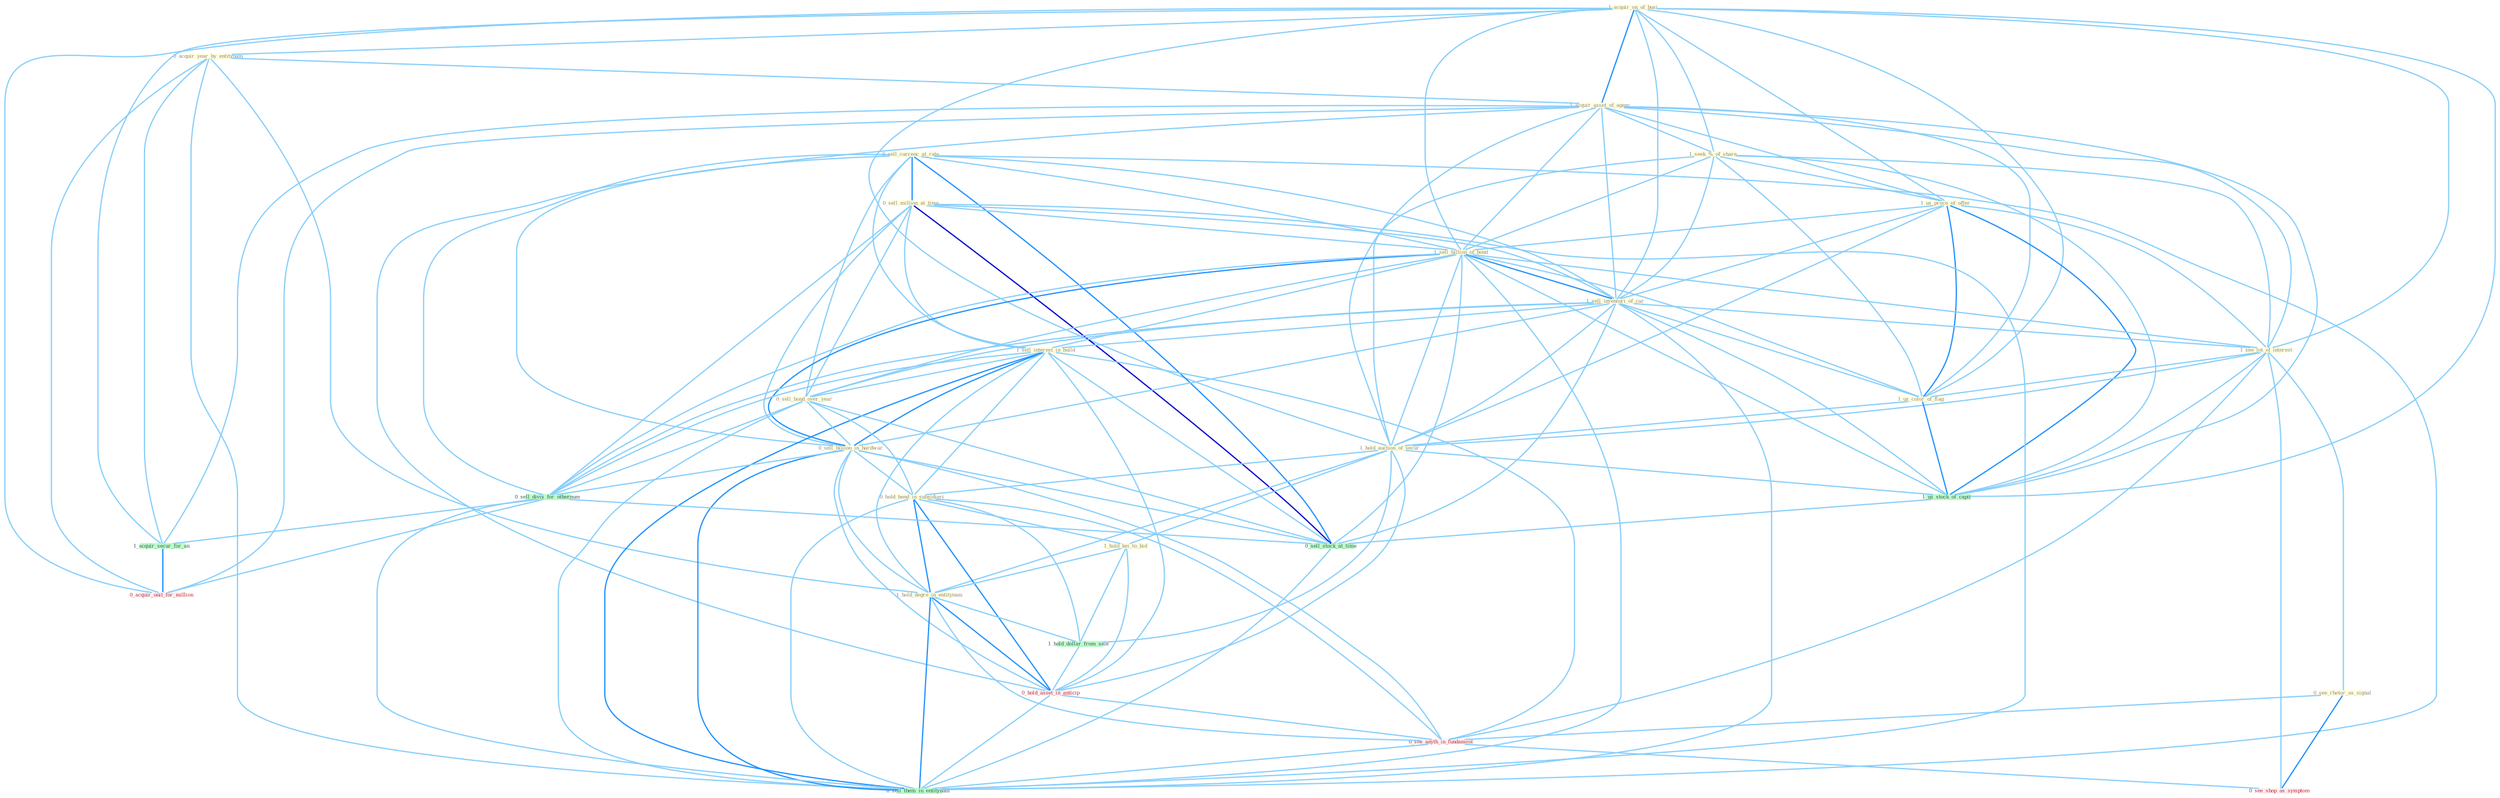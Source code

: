 Graph G{ 
    node
    [shape=polygon,style=filled,width=.5,height=.06,color="#BDFCC9",fixedsize=true,fontsize=4,
    fontcolor="#2f4f4f"];
    {node
    [color="#ffffe0", fontcolor="#8b7d6b"] "1_acquir_on_of_busi " "0_acquir_year_by_entitynam " "1_acquir_asset_of_agenc " "0_sell_currenc_at_rate " "1_seek_%_of_share " "1_us_proce_of_offer " "0_sell_million_at_time " "1_sell_billion_of_bond " "1_sell_inventori_of_car " "1_sell_interest_in_build " "0_sell_bond_over_year " "1_see_lot_of_interest " "1_us_color_of_flag " "0_see_rhetor_as_signal " "0_sell_billion_in_hardwar " "1_hold_auction_of_secur " "0_hold_bond_in_subsidiari " "1_hold_kei_to_bid " "1_hold_degre_in_entitynam "}
{node [color="#fff0f5", fontcolor="#b22222"] "0_hold_asset_in_anticip " "0_see_anyth_in_fundament " "0_acquir_unit_for_million " "0_see_shop_as_symptom "}
edge [color="#B0E2FF"];

	"1_acquir_on_of_busi " -- "0_acquir_year_by_entitynam " [w="1", color="#87cefa" ];
	"1_acquir_on_of_busi " -- "1_acquir_asset_of_agenc " [w="2", color="#1e90ff" , len=0.8];
	"1_acquir_on_of_busi " -- "1_seek_%_of_share " [w="1", color="#87cefa" ];
	"1_acquir_on_of_busi " -- "1_us_proce_of_offer " [w="1", color="#87cefa" ];
	"1_acquir_on_of_busi " -- "1_sell_billion_of_bond " [w="1", color="#87cefa" ];
	"1_acquir_on_of_busi " -- "1_sell_inventori_of_car " [w="1", color="#87cefa" ];
	"1_acquir_on_of_busi " -- "1_see_lot_of_interest " [w="1", color="#87cefa" ];
	"1_acquir_on_of_busi " -- "1_us_color_of_flag " [w="1", color="#87cefa" ];
	"1_acquir_on_of_busi " -- "1_hold_auction_of_secur " [w="1", color="#87cefa" ];
	"1_acquir_on_of_busi " -- "1_acquir_secur_for_an " [w="1", color="#87cefa" ];
	"1_acquir_on_of_busi " -- "1_us_stock_of_capit " [w="1", color="#87cefa" ];
	"1_acquir_on_of_busi " -- "0_acquir_unit_for_million " [w="1", color="#87cefa" ];
	"0_acquir_year_by_entitynam " -- "1_acquir_asset_of_agenc " [w="1", color="#87cefa" ];
	"0_acquir_year_by_entitynam " -- "1_hold_degre_in_entitynam " [w="1", color="#87cefa" ];
	"0_acquir_year_by_entitynam " -- "1_acquir_secur_for_an " [w="1", color="#87cefa" ];
	"0_acquir_year_by_entitynam " -- "0_acquir_unit_for_million " [w="1", color="#87cefa" ];
	"0_acquir_year_by_entitynam " -- "0_sell_them_in_entitynam " [w="1", color="#87cefa" ];
	"1_acquir_asset_of_agenc " -- "1_seek_%_of_share " [w="1", color="#87cefa" ];
	"1_acquir_asset_of_agenc " -- "1_us_proce_of_offer " [w="1", color="#87cefa" ];
	"1_acquir_asset_of_agenc " -- "1_sell_billion_of_bond " [w="1", color="#87cefa" ];
	"1_acquir_asset_of_agenc " -- "1_sell_inventori_of_car " [w="1", color="#87cefa" ];
	"1_acquir_asset_of_agenc " -- "1_see_lot_of_interest " [w="1", color="#87cefa" ];
	"1_acquir_asset_of_agenc " -- "1_us_color_of_flag " [w="1", color="#87cefa" ];
	"1_acquir_asset_of_agenc " -- "1_hold_auction_of_secur " [w="1", color="#87cefa" ];
	"1_acquir_asset_of_agenc " -- "1_acquir_secur_for_an " [w="1", color="#87cefa" ];
	"1_acquir_asset_of_agenc " -- "1_us_stock_of_capit " [w="1", color="#87cefa" ];
	"1_acquir_asset_of_agenc " -- "0_hold_asset_in_anticip " [w="1", color="#87cefa" ];
	"1_acquir_asset_of_agenc " -- "0_acquir_unit_for_million " [w="1", color="#87cefa" ];
	"0_sell_currenc_at_rate " -- "0_sell_million_at_time " [w="2", color="#1e90ff" , len=0.8];
	"0_sell_currenc_at_rate " -- "1_sell_billion_of_bond " [w="1", color="#87cefa" ];
	"0_sell_currenc_at_rate " -- "1_sell_inventori_of_car " [w="1", color="#87cefa" ];
	"0_sell_currenc_at_rate " -- "1_sell_interest_in_build " [w="1", color="#87cefa" ];
	"0_sell_currenc_at_rate " -- "0_sell_bond_over_year " [w="1", color="#87cefa" ];
	"0_sell_currenc_at_rate " -- "0_sell_billion_in_hardwar " [w="1", color="#87cefa" ];
	"0_sell_currenc_at_rate " -- "0_sell_divis_for_othernum " [w="1", color="#87cefa" ];
	"0_sell_currenc_at_rate " -- "0_sell_stock_at_time " [w="2", color="#1e90ff" , len=0.8];
	"0_sell_currenc_at_rate " -- "0_sell_them_in_entitynam " [w="1", color="#87cefa" ];
	"1_seek_%_of_share " -- "1_us_proce_of_offer " [w="1", color="#87cefa" ];
	"1_seek_%_of_share " -- "1_sell_billion_of_bond " [w="1", color="#87cefa" ];
	"1_seek_%_of_share " -- "1_sell_inventori_of_car " [w="1", color="#87cefa" ];
	"1_seek_%_of_share " -- "1_see_lot_of_interest " [w="1", color="#87cefa" ];
	"1_seek_%_of_share " -- "1_us_color_of_flag " [w="1", color="#87cefa" ];
	"1_seek_%_of_share " -- "1_hold_auction_of_secur " [w="1", color="#87cefa" ];
	"1_seek_%_of_share " -- "1_us_stock_of_capit " [w="1", color="#87cefa" ];
	"1_us_proce_of_offer " -- "1_sell_billion_of_bond " [w="1", color="#87cefa" ];
	"1_us_proce_of_offer " -- "1_sell_inventori_of_car " [w="1", color="#87cefa" ];
	"1_us_proce_of_offer " -- "1_see_lot_of_interest " [w="1", color="#87cefa" ];
	"1_us_proce_of_offer " -- "1_us_color_of_flag " [w="2", color="#1e90ff" , len=0.8];
	"1_us_proce_of_offer " -- "1_hold_auction_of_secur " [w="1", color="#87cefa" ];
	"1_us_proce_of_offer " -- "1_us_stock_of_capit " [w="2", color="#1e90ff" , len=0.8];
	"0_sell_million_at_time " -- "1_sell_billion_of_bond " [w="1", color="#87cefa" ];
	"0_sell_million_at_time " -- "1_sell_inventori_of_car " [w="1", color="#87cefa" ];
	"0_sell_million_at_time " -- "1_sell_interest_in_build " [w="1", color="#87cefa" ];
	"0_sell_million_at_time " -- "0_sell_bond_over_year " [w="1", color="#87cefa" ];
	"0_sell_million_at_time " -- "0_sell_billion_in_hardwar " [w="1", color="#87cefa" ];
	"0_sell_million_at_time " -- "0_sell_divis_for_othernum " [w="1", color="#87cefa" ];
	"0_sell_million_at_time " -- "0_sell_stock_at_time " [w="3", color="#0000cd" , len=0.6];
	"0_sell_million_at_time " -- "0_sell_them_in_entitynam " [w="1", color="#87cefa" ];
	"1_sell_billion_of_bond " -- "1_sell_inventori_of_car " [w="2", color="#1e90ff" , len=0.8];
	"1_sell_billion_of_bond " -- "1_sell_interest_in_build " [w="1", color="#87cefa" ];
	"1_sell_billion_of_bond " -- "0_sell_bond_over_year " [w="1", color="#87cefa" ];
	"1_sell_billion_of_bond " -- "1_see_lot_of_interest " [w="1", color="#87cefa" ];
	"1_sell_billion_of_bond " -- "1_us_color_of_flag " [w="1", color="#87cefa" ];
	"1_sell_billion_of_bond " -- "0_sell_billion_in_hardwar " [w="2", color="#1e90ff" , len=0.8];
	"1_sell_billion_of_bond " -- "1_hold_auction_of_secur " [w="1", color="#87cefa" ];
	"1_sell_billion_of_bond " -- "0_sell_divis_for_othernum " [w="1", color="#87cefa" ];
	"1_sell_billion_of_bond " -- "1_us_stock_of_capit " [w="1", color="#87cefa" ];
	"1_sell_billion_of_bond " -- "0_sell_stock_at_time " [w="1", color="#87cefa" ];
	"1_sell_billion_of_bond " -- "0_sell_them_in_entitynam " [w="1", color="#87cefa" ];
	"1_sell_inventori_of_car " -- "1_sell_interest_in_build " [w="1", color="#87cefa" ];
	"1_sell_inventori_of_car " -- "0_sell_bond_over_year " [w="1", color="#87cefa" ];
	"1_sell_inventori_of_car " -- "1_see_lot_of_interest " [w="1", color="#87cefa" ];
	"1_sell_inventori_of_car " -- "1_us_color_of_flag " [w="1", color="#87cefa" ];
	"1_sell_inventori_of_car " -- "0_sell_billion_in_hardwar " [w="1", color="#87cefa" ];
	"1_sell_inventori_of_car " -- "1_hold_auction_of_secur " [w="1", color="#87cefa" ];
	"1_sell_inventori_of_car " -- "0_sell_divis_for_othernum " [w="1", color="#87cefa" ];
	"1_sell_inventori_of_car " -- "1_us_stock_of_capit " [w="1", color="#87cefa" ];
	"1_sell_inventori_of_car " -- "0_sell_stock_at_time " [w="1", color="#87cefa" ];
	"1_sell_inventori_of_car " -- "0_sell_them_in_entitynam " [w="1", color="#87cefa" ];
	"1_sell_interest_in_build " -- "0_sell_bond_over_year " [w="1", color="#87cefa" ];
	"1_sell_interest_in_build " -- "0_sell_billion_in_hardwar " [w="2", color="#1e90ff" , len=0.8];
	"1_sell_interest_in_build " -- "0_hold_bond_in_subsidiari " [w="1", color="#87cefa" ];
	"1_sell_interest_in_build " -- "1_hold_degre_in_entitynam " [w="1", color="#87cefa" ];
	"1_sell_interest_in_build " -- "0_sell_divis_for_othernum " [w="1", color="#87cefa" ];
	"1_sell_interest_in_build " -- "0_hold_asset_in_anticip " [w="1", color="#87cefa" ];
	"1_sell_interest_in_build " -- "0_sell_stock_at_time " [w="1", color="#87cefa" ];
	"1_sell_interest_in_build " -- "0_see_anyth_in_fundament " [w="1", color="#87cefa" ];
	"1_sell_interest_in_build " -- "0_sell_them_in_entitynam " [w="2", color="#1e90ff" , len=0.8];
	"0_sell_bond_over_year " -- "0_sell_billion_in_hardwar " [w="1", color="#87cefa" ];
	"0_sell_bond_over_year " -- "0_hold_bond_in_subsidiari " [w="1", color="#87cefa" ];
	"0_sell_bond_over_year " -- "0_sell_divis_for_othernum " [w="1", color="#87cefa" ];
	"0_sell_bond_over_year " -- "0_sell_stock_at_time " [w="1", color="#87cefa" ];
	"0_sell_bond_over_year " -- "0_sell_them_in_entitynam " [w="1", color="#87cefa" ];
	"1_see_lot_of_interest " -- "1_us_color_of_flag " [w="1", color="#87cefa" ];
	"1_see_lot_of_interest " -- "0_see_rhetor_as_signal " [w="1", color="#87cefa" ];
	"1_see_lot_of_interest " -- "1_hold_auction_of_secur " [w="1", color="#87cefa" ];
	"1_see_lot_of_interest " -- "1_us_stock_of_capit " [w="1", color="#87cefa" ];
	"1_see_lot_of_interest " -- "0_see_anyth_in_fundament " [w="1", color="#87cefa" ];
	"1_see_lot_of_interest " -- "0_see_shop_as_symptom " [w="1", color="#87cefa" ];
	"1_us_color_of_flag " -- "1_hold_auction_of_secur " [w="1", color="#87cefa" ];
	"1_us_color_of_flag " -- "1_us_stock_of_capit " [w="2", color="#1e90ff" , len=0.8];
	"0_see_rhetor_as_signal " -- "0_see_anyth_in_fundament " [w="1", color="#87cefa" ];
	"0_see_rhetor_as_signal " -- "0_see_shop_as_symptom " [w="2", color="#1e90ff" , len=0.8];
	"0_sell_billion_in_hardwar " -- "0_hold_bond_in_subsidiari " [w="1", color="#87cefa" ];
	"0_sell_billion_in_hardwar " -- "1_hold_degre_in_entitynam " [w="1", color="#87cefa" ];
	"0_sell_billion_in_hardwar " -- "0_sell_divis_for_othernum " [w="1", color="#87cefa" ];
	"0_sell_billion_in_hardwar " -- "0_hold_asset_in_anticip " [w="1", color="#87cefa" ];
	"0_sell_billion_in_hardwar " -- "0_sell_stock_at_time " [w="1", color="#87cefa" ];
	"0_sell_billion_in_hardwar " -- "0_see_anyth_in_fundament " [w="1", color="#87cefa" ];
	"0_sell_billion_in_hardwar " -- "0_sell_them_in_entitynam " [w="2", color="#1e90ff" , len=0.8];
	"1_hold_auction_of_secur " -- "0_hold_bond_in_subsidiari " [w="1", color="#87cefa" ];
	"1_hold_auction_of_secur " -- "1_hold_kei_to_bid " [w="1", color="#87cefa" ];
	"1_hold_auction_of_secur " -- "1_hold_degre_in_entitynam " [w="1", color="#87cefa" ];
	"1_hold_auction_of_secur " -- "1_us_stock_of_capit " [w="1", color="#87cefa" ];
	"1_hold_auction_of_secur " -- "1_hold_dollar_from_sale " [w="1", color="#87cefa" ];
	"1_hold_auction_of_secur " -- "0_hold_asset_in_anticip " [w="1", color="#87cefa" ];
	"0_hold_bond_in_subsidiari " -- "1_hold_kei_to_bid " [w="1", color="#87cefa" ];
	"0_hold_bond_in_subsidiari " -- "1_hold_degre_in_entitynam " [w="2", color="#1e90ff" , len=0.8];
	"0_hold_bond_in_subsidiari " -- "1_hold_dollar_from_sale " [w="1", color="#87cefa" ];
	"0_hold_bond_in_subsidiari " -- "0_hold_asset_in_anticip " [w="2", color="#1e90ff" , len=0.8];
	"0_hold_bond_in_subsidiari " -- "0_see_anyth_in_fundament " [w="1", color="#87cefa" ];
	"0_hold_bond_in_subsidiari " -- "0_sell_them_in_entitynam " [w="1", color="#87cefa" ];
	"1_hold_kei_to_bid " -- "1_hold_degre_in_entitynam " [w="1", color="#87cefa" ];
	"1_hold_kei_to_bid " -- "1_hold_dollar_from_sale " [w="1", color="#87cefa" ];
	"1_hold_kei_to_bid " -- "0_hold_asset_in_anticip " [w="1", color="#87cefa" ];
	"1_hold_degre_in_entitynam " -- "1_hold_dollar_from_sale " [w="1", color="#87cefa" ];
	"1_hold_degre_in_entitynam " -- "0_hold_asset_in_anticip " [w="2", color="#1e90ff" , len=0.8];
	"1_hold_degre_in_entitynam " -- "0_see_anyth_in_fundament " [w="1", color="#87cefa" ];
	"1_hold_degre_in_entitynam " -- "0_sell_them_in_entitynam " [w="2", color="#1e90ff" , len=0.8];
	"0_sell_divis_for_othernum " -- "1_acquir_secur_for_an " [w="1", color="#87cefa" ];
	"0_sell_divis_for_othernum " -- "0_sell_stock_at_time " [w="1", color="#87cefa" ];
	"0_sell_divis_for_othernum " -- "0_acquir_unit_for_million " [w="1", color="#87cefa" ];
	"0_sell_divis_for_othernum " -- "0_sell_them_in_entitynam " [w="1", color="#87cefa" ];
	"1_acquir_secur_for_an " -- "0_acquir_unit_for_million " [w="2", color="#1e90ff" , len=0.8];
	"1_us_stock_of_capit " -- "0_sell_stock_at_time " [w="1", color="#87cefa" ];
	"1_hold_dollar_from_sale " -- "0_hold_asset_in_anticip " [w="1", color="#87cefa" ];
	"0_hold_asset_in_anticip " -- "0_see_anyth_in_fundament " [w="1", color="#87cefa" ];
	"0_hold_asset_in_anticip " -- "0_sell_them_in_entitynam " [w="1", color="#87cefa" ];
	"0_sell_stock_at_time " -- "0_sell_them_in_entitynam " [w="1", color="#87cefa" ];
	"0_see_anyth_in_fundament " -- "0_see_shop_as_symptom " [w="1", color="#87cefa" ];
	"0_see_anyth_in_fundament " -- "0_sell_them_in_entitynam " [w="1", color="#87cefa" ];
}